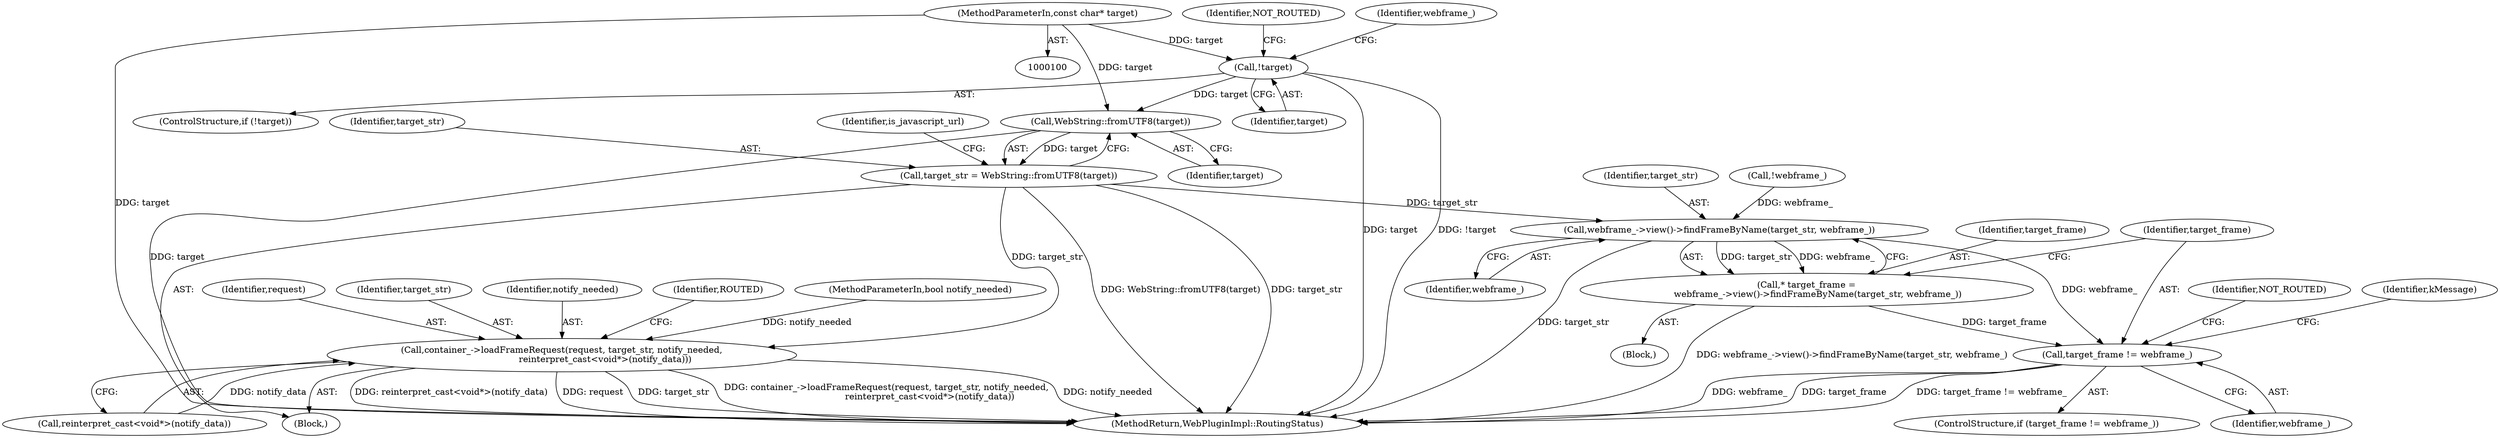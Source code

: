 digraph "1_Chrome_ea3d1d84be3d6f97bf50e76511c9e26af6895533_42@pointer" {
"1000103" [label="(MethodParameterIn,const char* target)"];
"1000113" [label="(Call,!target)"];
"1000125" [label="(Call,WebString::fromUTF8(target))"];
"1000123" [label="(Call,target_str = WebString::fromUTF8(target))"];
"1000133" [label="(Call,webframe_->view()->findFrameByName(target_str, webframe_))"];
"1000131" [label="(Call,* target_frame =\n        webframe_->view()->findFrameByName(target_str, webframe_))"];
"1000137" [label="(Call,target_frame != webframe_)"];
"1000208" [label="(Call,container_->loadFrameRequest(request, target_str, notify_needed,\n                               reinterpret_cast<void*>(notify_data)))"];
"1000138" [label="(Identifier,target_frame)"];
"1000208" [label="(Call,container_->loadFrameRequest(request, target_str, notify_needed,\n                               reinterpret_cast<void*>(notify_data)))"];
"1000153" [label="(Identifier,NOT_ROUTED)"];
"1000126" [label="(Identifier,target)"];
"1000211" [label="(Identifier,notify_needed)"];
"1000124" [label="(Identifier,target_str)"];
"1000216" [label="(Identifier,ROUTED)"];
"1000107" [label="(MethodParameterIn,bool notify_needed)"];
"1000114" [label="(Identifier,target)"];
"1000113" [label="(Call,!target)"];
"1000132" [label="(Identifier,target_frame)"];
"1000112" [label="(ControlStructure,if (!target))"];
"1000103" [label="(MethodParameterIn,const char* target)"];
"1000116" [label="(Identifier,NOT_ROUTED)"];
"1000129" [label="(Block,)"];
"1000131" [label="(Call,* target_frame =\n        webframe_->view()->findFrameByName(target_str, webframe_))"];
"1000137" [label="(Call,target_frame != webframe_)"];
"1000135" [label="(Identifier,webframe_)"];
"1000118" [label="(Call,!webframe_)"];
"1000111" [label="(Block,)"];
"1000209" [label="(Identifier,request)"];
"1000212" [label="(Call,reinterpret_cast<void*>(notify_data))"];
"1000133" [label="(Call,webframe_->view()->findFrameByName(target_str, webframe_))"];
"1000136" [label="(ControlStructure,if (target_frame != webframe_))"];
"1000210" [label="(Identifier,target_str)"];
"1000119" [label="(Identifier,webframe_)"];
"1000139" [label="(Identifier,webframe_)"];
"1000217" [label="(MethodReturn,WebPluginImpl::RoutingStatus)"];
"1000123" [label="(Call,target_str = WebString::fromUTF8(target))"];
"1000143" [label="(Identifier,kMessage)"];
"1000125" [label="(Call,WebString::fromUTF8(target))"];
"1000128" [label="(Identifier,is_javascript_url)"];
"1000134" [label="(Identifier,target_str)"];
"1000103" -> "1000100"  [label="AST: "];
"1000103" -> "1000217"  [label="DDG: target"];
"1000103" -> "1000113"  [label="DDG: target"];
"1000103" -> "1000125"  [label="DDG: target"];
"1000113" -> "1000112"  [label="AST: "];
"1000113" -> "1000114"  [label="CFG: "];
"1000114" -> "1000113"  [label="AST: "];
"1000116" -> "1000113"  [label="CFG: "];
"1000119" -> "1000113"  [label="CFG: "];
"1000113" -> "1000217"  [label="DDG: target"];
"1000113" -> "1000217"  [label="DDG: !target"];
"1000113" -> "1000125"  [label="DDG: target"];
"1000125" -> "1000123"  [label="AST: "];
"1000125" -> "1000126"  [label="CFG: "];
"1000126" -> "1000125"  [label="AST: "];
"1000123" -> "1000125"  [label="CFG: "];
"1000125" -> "1000217"  [label="DDG: target"];
"1000125" -> "1000123"  [label="DDG: target"];
"1000123" -> "1000111"  [label="AST: "];
"1000124" -> "1000123"  [label="AST: "];
"1000128" -> "1000123"  [label="CFG: "];
"1000123" -> "1000217"  [label="DDG: WebString::fromUTF8(target)"];
"1000123" -> "1000217"  [label="DDG: target_str"];
"1000123" -> "1000133"  [label="DDG: target_str"];
"1000123" -> "1000208"  [label="DDG: target_str"];
"1000133" -> "1000131"  [label="AST: "];
"1000133" -> "1000135"  [label="CFG: "];
"1000134" -> "1000133"  [label="AST: "];
"1000135" -> "1000133"  [label="AST: "];
"1000131" -> "1000133"  [label="CFG: "];
"1000133" -> "1000217"  [label="DDG: target_str"];
"1000133" -> "1000131"  [label="DDG: target_str"];
"1000133" -> "1000131"  [label="DDG: webframe_"];
"1000118" -> "1000133"  [label="DDG: webframe_"];
"1000133" -> "1000137"  [label="DDG: webframe_"];
"1000131" -> "1000129"  [label="AST: "];
"1000132" -> "1000131"  [label="AST: "];
"1000138" -> "1000131"  [label="CFG: "];
"1000131" -> "1000217"  [label="DDG: webframe_->view()->findFrameByName(target_str, webframe_)"];
"1000131" -> "1000137"  [label="DDG: target_frame"];
"1000137" -> "1000136"  [label="AST: "];
"1000137" -> "1000139"  [label="CFG: "];
"1000138" -> "1000137"  [label="AST: "];
"1000139" -> "1000137"  [label="AST: "];
"1000143" -> "1000137"  [label="CFG: "];
"1000153" -> "1000137"  [label="CFG: "];
"1000137" -> "1000217"  [label="DDG: webframe_"];
"1000137" -> "1000217"  [label="DDG: target_frame"];
"1000137" -> "1000217"  [label="DDG: target_frame != webframe_"];
"1000208" -> "1000111"  [label="AST: "];
"1000208" -> "1000212"  [label="CFG: "];
"1000209" -> "1000208"  [label="AST: "];
"1000210" -> "1000208"  [label="AST: "];
"1000211" -> "1000208"  [label="AST: "];
"1000212" -> "1000208"  [label="AST: "];
"1000216" -> "1000208"  [label="CFG: "];
"1000208" -> "1000217"  [label="DDG: reinterpret_cast<void*>(notify_data)"];
"1000208" -> "1000217"  [label="DDG: request"];
"1000208" -> "1000217"  [label="DDG: target_str"];
"1000208" -> "1000217"  [label="DDG: container_->loadFrameRequest(request, target_str, notify_needed,\n                               reinterpret_cast<void*>(notify_data))"];
"1000208" -> "1000217"  [label="DDG: notify_needed"];
"1000107" -> "1000208"  [label="DDG: notify_needed"];
"1000212" -> "1000208"  [label="DDG: notify_data"];
}
